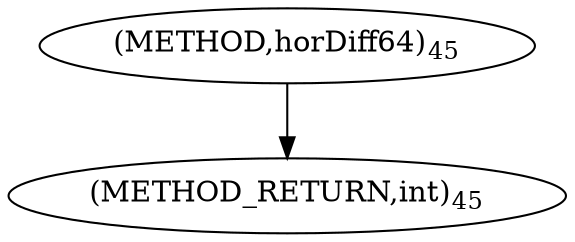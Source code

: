 digraph "horDiff64" {  
"35674" [label = <(METHOD,horDiff64)<SUB>45</SUB>> ]
"35678" [label = <(METHOD_RETURN,int)<SUB>45</SUB>> ]
  "35674" -> "35678" 
}
